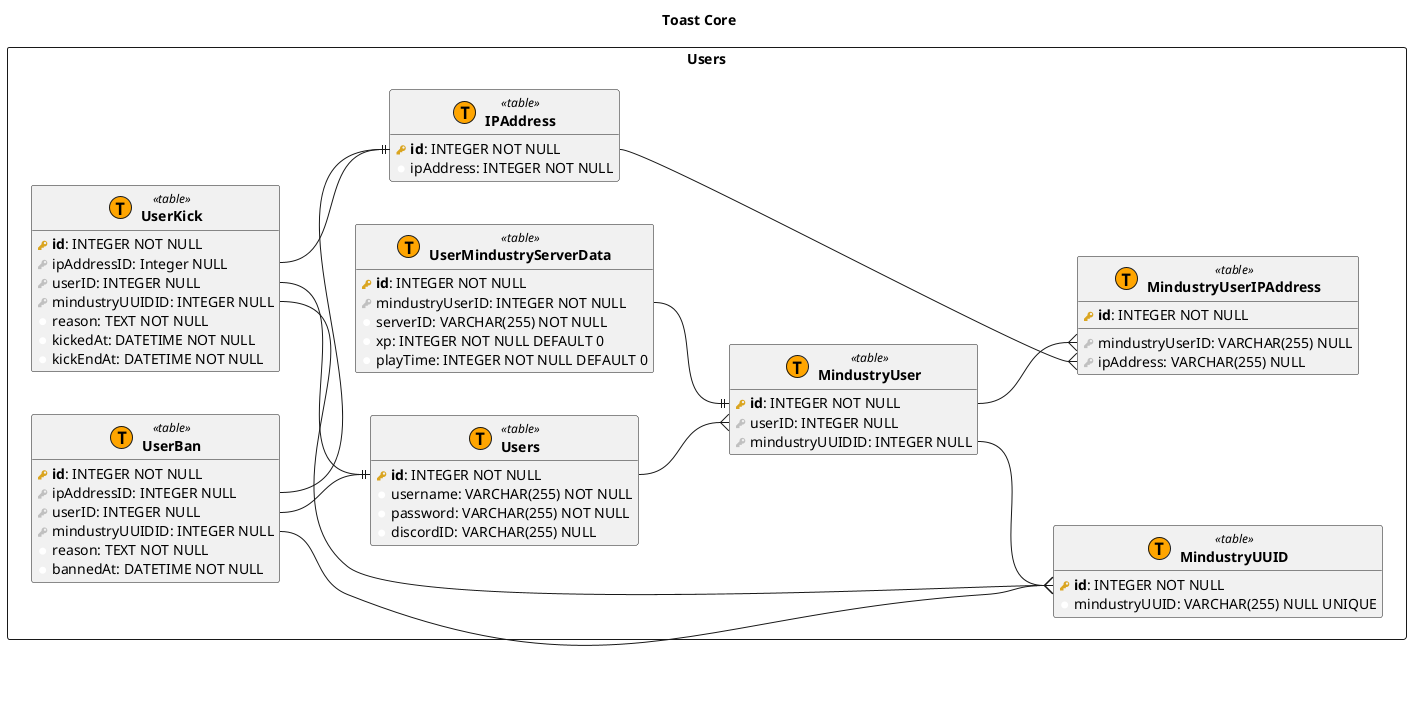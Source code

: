 @startuml

hide empty methods

!procedure $schema($name)
package "$name" as $name <<Rectangle>>
!endprocedure

!procedure $table($name)
entity "<b>$name</b>" as $name << (T, Orange) table >>
!endprocedure

!procedure $view($name)
entity "<b>$name</b>" as $name << (V, Aquamarine) view >>
!endprocedure

!procedure $pk($name)
<color:#GoldenRod><&key></color> <b>$name</b>
!endprocedure

!procedure $fk($name)
<color:#Silver><&key></color> $name
!endprocedure

!procedure $column($name)
{field} <color:#White><&media-record></color> $name
!endprocedure

title "Toast Core"

left to right direction

$schema("Users") {
    $table("Users") {
        $pk("id"): INTEGER NOT NULL
        $column("username"): VARCHAR(255) NOT NULL
        $column("password"): VARCHAR(255) NOT NULL
        $column("discordID"): VARCHAR(255) NULL
    }

    $table("UserMindustryServerData") {
        $pk("id"): INTEGER NOT NULL
        $fk("mindustryUserID"): INTEGER NOT NULL
        $column("serverID"): VARCHAR(255) NOT NULL
        $column("xp"): INTEGER NOT NULL DEFAULT 0
        $column("playTime"): INTEGER NOT NULL DEFAULT 0
    }

    $table("MindustryUser") {
        $pk("id"): INTEGER NOT NULL
        $fk("userID"): INTEGER NULL
        $fk("mindustryUUIDID"): INTEGER NULL
    }

    $table("MindustryUUID") {
        $pk("id"): INTEGER NOT NULL
        $column("mindustryUUID"): VARCHAR(255) NULL UNIQUE
    }

    $table("MindustryUserIPAddress") {
        $pk("id"): INTEGER NOT NULL
        $fk("mindustryUserID"): VARCHAR(255) NULL
        $fk("ipAddress"): VARCHAR(255) NULL
    }

    $table("IPAddress") {
        $pk("id"): INTEGER NOT NULL
        $column("ipAddress"): INTEGER NOT NULL
    }

    $table("UserKick") {
        $pk("id"): INTEGER NOT NULL
        $fk("ipAddressID"): Integer NULL
        $fk("userID"): INTEGER NULL
        $fk("mindustryUUIDID"): INTEGER NULL
        $column("reason"): TEXT NOT NULL
        $column("kickedAt"): DATETIME NOT NULL
        $column("kickEndAt"): DATETIME NOT NULL
    }

    $table("UserBan") {
        $pk("id"): INTEGER NOT NULL
        $fk("ipAddressID"): INTEGER NULL
        $fk("userID"): INTEGER NULL
        $fk("mindustryUUIDID"): INTEGER NULL
        $column("reason"): TEXT NOT NULL
        $column("bannedAt"): DATETIME NOT NULL
    }

    Users::id --{ MindustryUser::userID
    UserMindustryServerData::mindustryUserID --|| MindustryUser::id

    MindustryUser::id --{ MindustryUserIPAddress::mindustryUserID
    IPAddress::id --{ MindustryUserIPAddress::ipAddress

    UserKick::ipAddressID --|| IPAddress::id
    UserBan::ipAddressID --|| IPAddress::id
    UserKick::userID --|| Users::id
    UserBan::userID --|| Users::id
    UserKick::mindustryUUIDID --{ MindustryUUID::id
    UserBan::mindustryUUIDID --{ MindustryUUID::id

    MindustryUser::mindustryUUIDID --{ MindustryUUID::id
}

@enduml